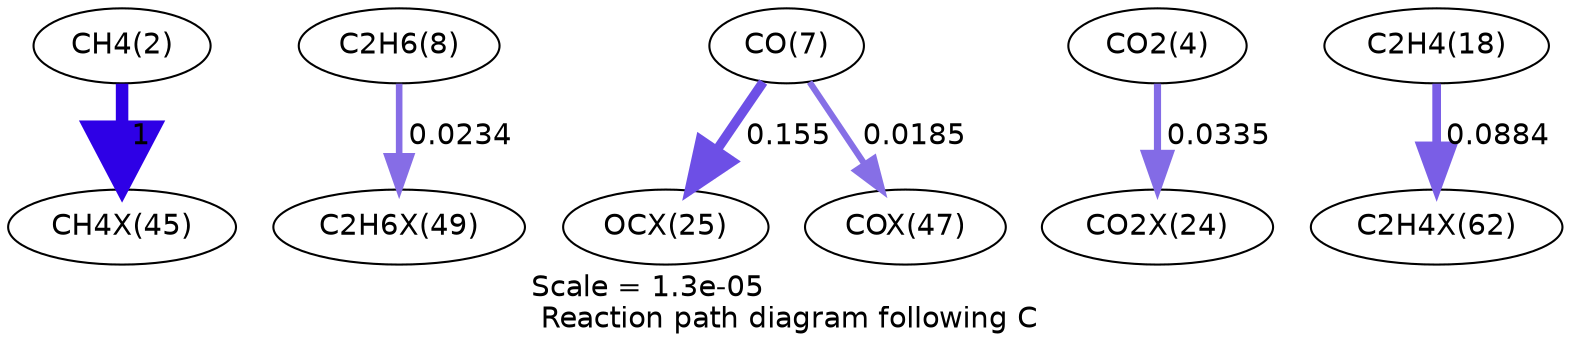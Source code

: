 digraph reaction_paths {
center=1;
s4 -> s86[fontname="Helvetica", penwidth=6, arrowsize=3, color="0.7, 1.5, 0.9"
, label=" 1"];
s10 -> s90[fontname="Helvetica", penwidth=3.16, arrowsize=1.58, color="0.7, 0.523, 0.9"
, label=" 0.0234"];
s9 -> s82[fontname="Helvetica", penwidth=4.59, arrowsize=2.3, color="0.7, 0.655, 0.9"
, label=" 0.155"];
s9 -> s88[fontname="Helvetica", penwidth=2.99, arrowsize=1.49, color="0.7, 0.518, 0.9"
, label=" 0.0185"];
s6 -> s81[fontname="Helvetica", penwidth=3.44, arrowsize=1.72, color="0.7, 0.534, 0.9"
, label=" 0.0335"];
s20 -> s100[fontname="Helvetica", penwidth=4.17, arrowsize=2.08, color="0.7, 0.588, 0.9"
, label=" 0.0884"];
s4 [ fontname="Helvetica", label="CH4(2)"];
s6 [ fontname="Helvetica", label="CO2(4)"];
s9 [ fontname="Helvetica", label="CO(7)"];
s10 [ fontname="Helvetica", label="C2H6(8)"];
s20 [ fontname="Helvetica", label="C2H4(18)"];
s81 [ fontname="Helvetica", label="CO2X(24)"];
s82 [ fontname="Helvetica", label="OCX(25)"];
s86 [ fontname="Helvetica", label="CH4X(45)"];
s88 [ fontname="Helvetica", label="COX(47)"];
s90 [ fontname="Helvetica", label="C2H6X(49)"];
s100 [ fontname="Helvetica", label="C2H4X(62)"];
 label = "Scale = 1.3e-05\l Reaction path diagram following C";
 fontname = "Helvetica";
}
